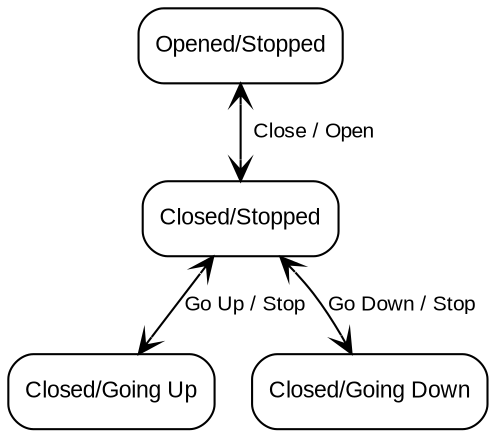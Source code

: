 digraph Elevator {
  node [ fontname="arial"
       , fontsize=11
       , shape=box, style="rounded" ]
  edge [ fontname="arial"
       , fontsize=10
       , arrowhead=open
       , arrowtail=open ]
  opened [label="Opened/Stopped"]
  closed [label="Closed/Stopped"]
  up [label="Closed/Going Up"]
  down [label="Closed/Going Down"]
  opened -> closed [dir=both, label="  Close / Open"]
  closed -> up [dir=both, label="Go Up / Stop"]
  closed -> down [dir=both, label="Go Down / Stop"]
}